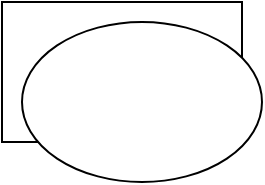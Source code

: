<mxfile version="13.1.2" type="github">
  <diagram id="YfqI_cfsG6HdaY4mybaq" name="Page-1">
    <mxGraphModel dx="526" dy="484" grid="1" gridSize="10" guides="1" tooltips="1" connect="1" arrows="1" fold="1" page="1" pageScale="1" pageWidth="827" pageHeight="1169" math="0" shadow="0">
      <root>
        <mxCell id="0" />
        <mxCell id="1" parent="0" />
        <mxCell id="Jh2r0ULFQMqrHk5z9xXH-3" value="管理" style="rounded=0;whiteSpace=wrap;html=1;" parent="1" vertex="1">
          <mxGeometry x="210" y="210" width="120" height="70" as="geometry" />
        </mxCell>
        <mxCell id="ITN_inieQoRl9SKf0yP_-1" value="" style="ellipse;whiteSpace=wrap;html=1;" vertex="1" parent="1">
          <mxGeometry x="220" y="220" width="120" height="80" as="geometry" />
        </mxCell>
      </root>
    </mxGraphModel>
  </diagram>
</mxfile>
